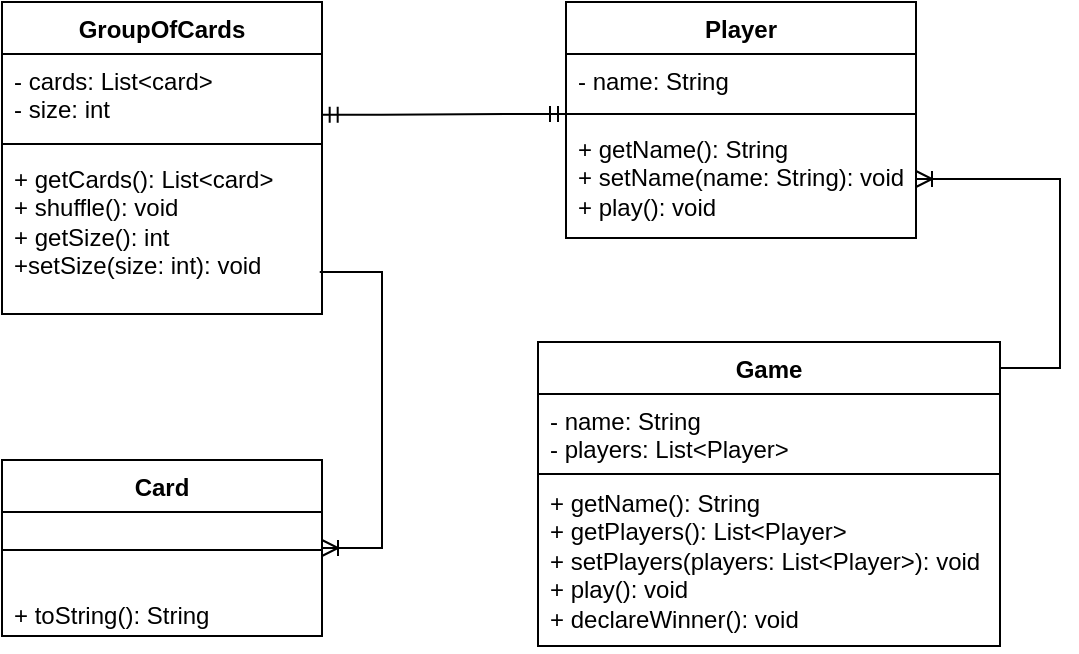 <mxfile version="24.8.2">
  <diagram name="Page-1" id="-QGdHHPTFc9Bw2BwuJLz">
    <mxGraphModel dx="683" dy="351" grid="0" gridSize="10" guides="1" tooltips="1" connect="1" arrows="1" fold="1" page="1" pageScale="1" pageWidth="850" pageHeight="1100" math="0" shadow="0">
      <root>
        <mxCell id="0" />
        <mxCell id="1" parent="0" />
        <mxCell id="uznSG9Nx5VCiNAI1-h-n-1" value="Card" style="swimlane;fontStyle=1;align=center;verticalAlign=top;childLayout=stackLayout;horizontal=1;startSize=26;horizontalStack=0;resizeParent=1;resizeParentMax=0;resizeLast=0;collapsible=1;marginBottom=0;whiteSpace=wrap;html=1;" vertex="1" parent="1">
          <mxGeometry x="180" y="364" width="160" height="88" as="geometry" />
        </mxCell>
        <mxCell id="uznSG9Nx5VCiNAI1-h-n-3" value="" style="line;strokeWidth=1;fillColor=none;align=left;verticalAlign=middle;spacingTop=-1;spacingLeft=3;spacingRight=3;rotatable=0;labelPosition=right;points=[];portConstraint=eastwest;strokeColor=inherit;" vertex="1" parent="uznSG9Nx5VCiNAI1-h-n-1">
          <mxGeometry y="26" width="160" height="38" as="geometry" />
        </mxCell>
        <mxCell id="uznSG9Nx5VCiNAI1-h-n-4" value="&lt;div&gt;+ toString(): String&lt;/div&gt;" style="text;strokeColor=none;fillColor=none;align=left;verticalAlign=top;spacingLeft=4;spacingRight=4;overflow=hidden;rotatable=0;points=[[0,0.5],[1,0.5]];portConstraint=eastwest;whiteSpace=wrap;html=1;" vertex="1" parent="uznSG9Nx5VCiNAI1-h-n-1">
          <mxGeometry y="64" width="160" height="24" as="geometry" />
        </mxCell>
        <mxCell id="uznSG9Nx5VCiNAI1-h-n-9" value="GroupOfCards" style="swimlane;fontStyle=1;align=center;verticalAlign=top;childLayout=stackLayout;horizontal=1;startSize=26;horizontalStack=0;resizeParent=1;resizeParentMax=0;resizeLast=0;collapsible=1;marginBottom=0;whiteSpace=wrap;html=1;" vertex="1" parent="1">
          <mxGeometry x="180" y="135" width="160" height="156" as="geometry" />
        </mxCell>
        <mxCell id="uznSG9Nx5VCiNAI1-h-n-10" value="- cards: List&amp;lt;card&amp;gt;&lt;div&gt;- size: int&lt;/div&gt;" style="text;strokeColor=none;fillColor=none;align=left;verticalAlign=top;spacingLeft=4;spacingRight=4;overflow=hidden;rotatable=0;points=[[0,0.5],[1,0.5]];portConstraint=eastwest;whiteSpace=wrap;html=1;" vertex="1" parent="uznSG9Nx5VCiNAI1-h-n-9">
          <mxGeometry y="26" width="160" height="41" as="geometry" />
        </mxCell>
        <mxCell id="uznSG9Nx5VCiNAI1-h-n-11" value="" style="line;strokeWidth=1;fillColor=none;align=left;verticalAlign=middle;spacingTop=-1;spacingLeft=3;spacingRight=3;rotatable=0;labelPosition=right;points=[];portConstraint=eastwest;strokeColor=inherit;" vertex="1" parent="uznSG9Nx5VCiNAI1-h-n-9">
          <mxGeometry y="67" width="160" height="8" as="geometry" />
        </mxCell>
        <mxCell id="uznSG9Nx5VCiNAI1-h-n-12" value="+ getCards(): List&amp;lt;card&amp;gt;&lt;div&gt;+ shuffle(): void&lt;/div&gt;&lt;div&gt;+ getSize(): int&lt;/div&gt;&lt;div&gt;+setSize(size: int): void&lt;/div&gt;" style="text;strokeColor=none;fillColor=none;align=left;verticalAlign=top;spacingLeft=4;spacingRight=4;overflow=hidden;rotatable=0;points=[[0,0.5],[1,0.5]];portConstraint=eastwest;whiteSpace=wrap;html=1;" vertex="1" parent="uznSG9Nx5VCiNAI1-h-n-9">
          <mxGeometry y="75" width="160" height="81" as="geometry" />
        </mxCell>
        <mxCell id="uznSG9Nx5VCiNAI1-h-n-13" value="Player" style="swimlane;fontStyle=1;align=center;verticalAlign=top;childLayout=stackLayout;horizontal=1;startSize=26;horizontalStack=0;resizeParent=1;resizeParentMax=0;resizeLast=0;collapsible=1;marginBottom=0;whiteSpace=wrap;html=1;" vertex="1" parent="1">
          <mxGeometry x="462" y="135" width="175" height="118" as="geometry" />
        </mxCell>
        <mxCell id="uznSG9Nx5VCiNAI1-h-n-14" value="- name: String" style="text;strokeColor=none;fillColor=none;align=left;verticalAlign=top;spacingLeft=4;spacingRight=4;overflow=hidden;rotatable=0;points=[[0,0.5],[1,0.5]];portConstraint=eastwest;whiteSpace=wrap;html=1;" vertex="1" parent="uznSG9Nx5VCiNAI1-h-n-13">
          <mxGeometry y="26" width="175" height="26" as="geometry" />
        </mxCell>
        <mxCell id="uznSG9Nx5VCiNAI1-h-n-15" value="" style="line;strokeWidth=1;fillColor=none;align=left;verticalAlign=middle;spacingTop=-1;spacingLeft=3;spacingRight=3;rotatable=0;labelPosition=right;points=[];portConstraint=eastwest;strokeColor=inherit;" vertex="1" parent="uznSG9Nx5VCiNAI1-h-n-13">
          <mxGeometry y="52" width="175" height="8" as="geometry" />
        </mxCell>
        <mxCell id="uznSG9Nx5VCiNAI1-h-n-16" value="&lt;div&gt;+ getName(): String&lt;/div&gt;&lt;div&gt;+ setName(name: String): void&lt;/div&gt;&lt;div&gt;+ play(): void&lt;/div&gt;" style="text;strokeColor=none;fillColor=none;align=left;verticalAlign=top;spacingLeft=4;spacingRight=4;overflow=hidden;rotatable=0;points=[[0,0.5],[1,0.5]];portConstraint=eastwest;whiteSpace=wrap;html=1;" vertex="1" parent="uznSG9Nx5VCiNAI1-h-n-13">
          <mxGeometry y="60" width="175" height="58" as="geometry" />
        </mxCell>
        <mxCell id="uznSG9Nx5VCiNAI1-h-n-17" value="Game" style="swimlane;fontStyle=1;align=center;verticalAlign=top;childLayout=stackLayout;horizontal=1;startSize=26;horizontalStack=0;resizeParent=1;resizeParentMax=0;resizeLast=0;collapsible=1;marginBottom=0;whiteSpace=wrap;html=1;" vertex="1" parent="1">
          <mxGeometry x="448" y="305" width="231" height="152" as="geometry" />
        </mxCell>
        <mxCell id="uznSG9Nx5VCiNAI1-h-n-18" value="- name: String&lt;div&gt;- players: List&amp;lt;Player&amp;gt;&lt;/div&gt;" style="text;strokeColor=none;fillColor=none;align=left;verticalAlign=top;spacingLeft=4;spacingRight=4;overflow=hidden;rotatable=0;points=[[0,0.5],[1,0.5]];portConstraint=eastwest;whiteSpace=wrap;html=1;" vertex="1" parent="uznSG9Nx5VCiNAI1-h-n-17">
          <mxGeometry y="26" width="231" height="39" as="geometry" />
        </mxCell>
        <mxCell id="uznSG9Nx5VCiNAI1-h-n-19" value="" style="line;strokeWidth=1;fillColor=none;align=left;verticalAlign=middle;spacingTop=-1;spacingLeft=3;spacingRight=3;rotatable=0;labelPosition=right;points=[];portConstraint=eastwest;strokeColor=inherit;" vertex="1" parent="uznSG9Nx5VCiNAI1-h-n-17">
          <mxGeometry y="65" width="231" height="2" as="geometry" />
        </mxCell>
        <mxCell id="uznSG9Nx5VCiNAI1-h-n-20" value="+ getName(): String&lt;div&gt;+ getPlayers(): List&amp;lt;Player&amp;gt;&lt;/div&gt;&lt;div&gt;+ setPlayers(players: List&amp;lt;Player&amp;gt;): void&lt;/div&gt;&lt;div&gt;+ play(): void&lt;/div&gt;&lt;div&gt;+ declareWinner(): void&lt;/div&gt;" style="text;strokeColor=none;fillColor=none;align=left;verticalAlign=top;spacingLeft=4;spacingRight=4;overflow=hidden;rotatable=0;points=[[0,0.5],[1,0.5]];portConstraint=eastwest;whiteSpace=wrap;html=1;" vertex="1" parent="uznSG9Nx5VCiNAI1-h-n-17">
          <mxGeometry y="67" width="231" height="85" as="geometry" />
        </mxCell>
        <mxCell id="uznSG9Nx5VCiNAI1-h-n-22" value="" style="edgeStyle=entityRelationEdgeStyle;fontSize=12;html=1;endArrow=ERoneToMany;rounded=0;entryX=1;entryY=0.75;entryDx=0;entryDy=0;" edge="1" parent="1" target="uznSG9Nx5VCiNAI1-h-n-13">
          <mxGeometry width="100" height="100" relative="1" as="geometry">
            <mxPoint x="679" y="318" as="sourcePoint" />
            <mxPoint x="466" y="264" as="targetPoint" />
            <Array as="points">
              <mxPoint x="702" y="285" />
              <mxPoint x="704" y="289" />
            </Array>
          </mxGeometry>
        </mxCell>
        <mxCell id="uznSG9Nx5VCiNAI1-h-n-23" value="" style="edgeStyle=entityRelationEdgeStyle;fontSize=12;html=1;endArrow=ERmandOne;startArrow=ERmandOne;rounded=0;exitX=0.999;exitY=0.741;exitDx=0;exitDy=0;exitPerimeter=0;" edge="1" parent="1" source="uznSG9Nx5VCiNAI1-h-n-10">
          <mxGeometry width="100" height="100" relative="1" as="geometry">
            <mxPoint x="362" y="291" as="sourcePoint" />
            <mxPoint x="462" y="191" as="targetPoint" />
          </mxGeometry>
        </mxCell>
        <mxCell id="uznSG9Nx5VCiNAI1-h-n-24" value="" style="edgeStyle=entityRelationEdgeStyle;fontSize=12;html=1;endArrow=ERoneToMany;rounded=0;exitX=0.993;exitY=0.74;exitDx=0;exitDy=0;exitPerimeter=0;" edge="1" parent="1" source="uznSG9Nx5VCiNAI1-h-n-12" target="uznSG9Nx5VCiNAI1-h-n-1">
          <mxGeometry width="100" height="100" relative="1" as="geometry">
            <mxPoint x="151" y="299" as="sourcePoint" />
            <mxPoint x="421" y="245" as="targetPoint" />
          </mxGeometry>
        </mxCell>
      </root>
    </mxGraphModel>
  </diagram>
</mxfile>
